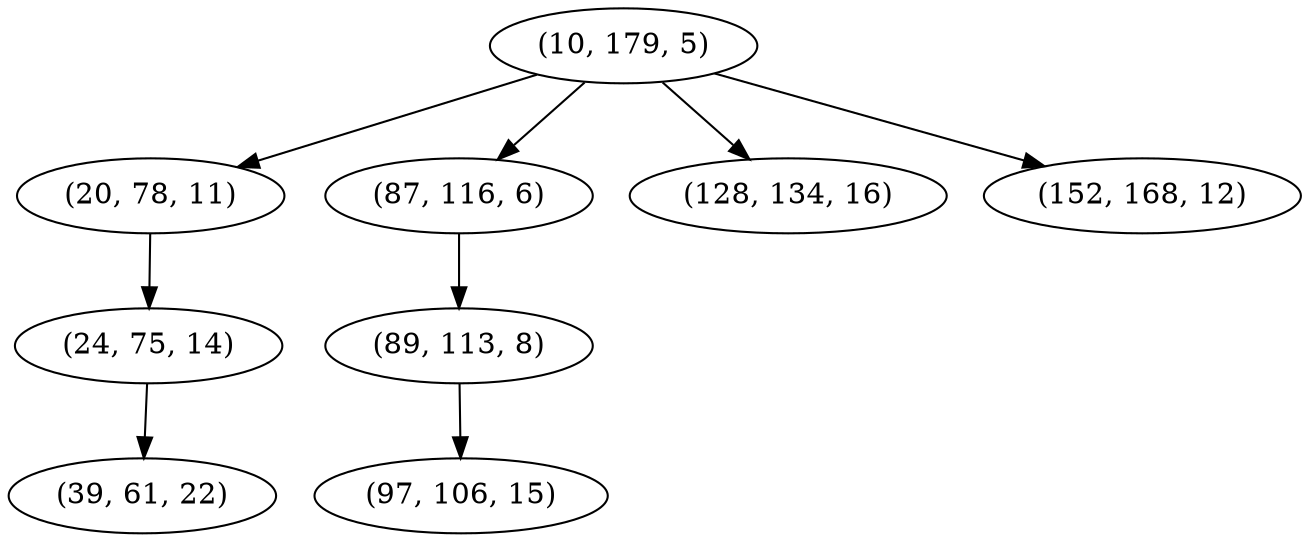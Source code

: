digraph tree {
    "(10, 179, 5)";
    "(20, 78, 11)";
    "(24, 75, 14)";
    "(39, 61, 22)";
    "(87, 116, 6)";
    "(89, 113, 8)";
    "(97, 106, 15)";
    "(128, 134, 16)";
    "(152, 168, 12)";
    "(10, 179, 5)" -> "(20, 78, 11)";
    "(10, 179, 5)" -> "(87, 116, 6)";
    "(10, 179, 5)" -> "(128, 134, 16)";
    "(10, 179, 5)" -> "(152, 168, 12)";
    "(20, 78, 11)" -> "(24, 75, 14)";
    "(24, 75, 14)" -> "(39, 61, 22)";
    "(87, 116, 6)" -> "(89, 113, 8)";
    "(89, 113, 8)" -> "(97, 106, 15)";
}
